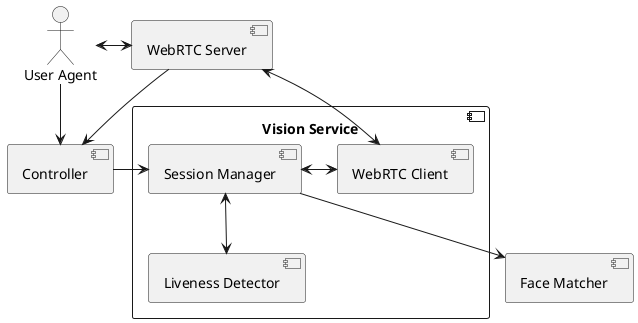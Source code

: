 @startuml
component VS as "Vision Service"  {
component WRTCClient as "WebRTC Client"
component SM as "Session Manager"
component LD as "Liveness Detector"
}
component FM as "Face Matcher"
component Controller
component WRTCServer as "WebRTC Server"
actor UA as "User Agent"
UA -> Controller
UA <-> WRTCServer
WRTCServer --> Controller
Controller -> SM
WRTCServer <-> WRTCClient
SM <-> WRTCClient
SM <--> LD
SM --> FM
@enduml